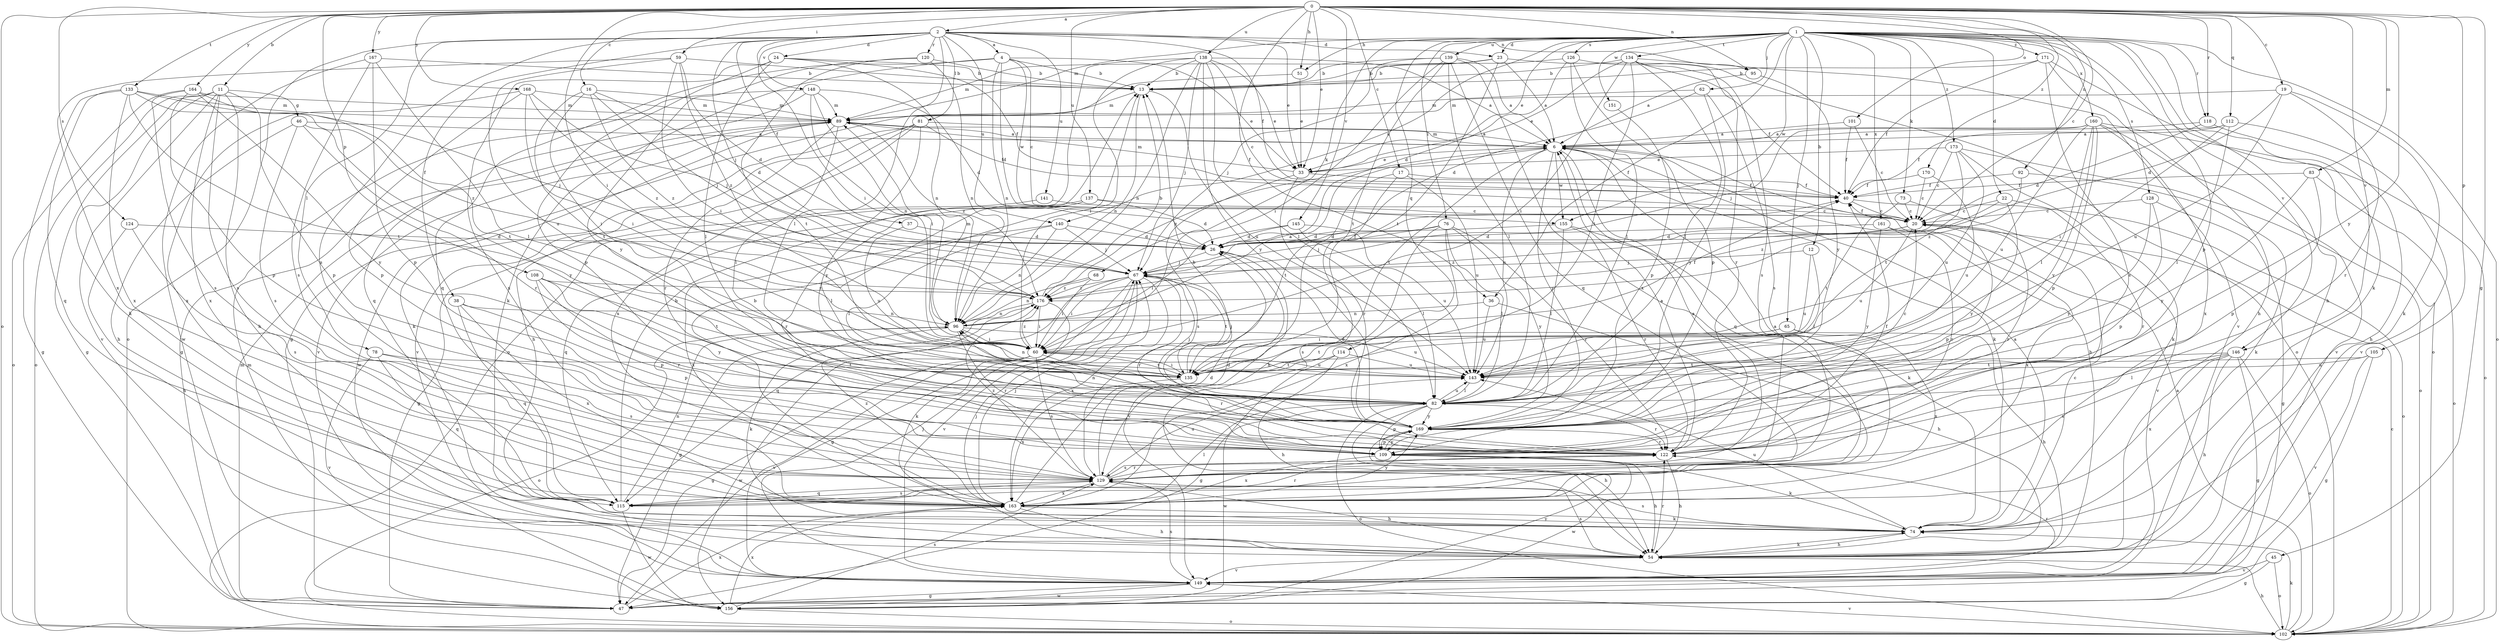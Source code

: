 strict digraph  {
0;
1;
2;
4;
6;
11;
12;
13;
16;
17;
19;
20;
22;
23;
24;
26;
33;
36;
37;
38;
40;
45;
46;
47;
51;
54;
59;
60;
62;
65;
67;
68;
73;
74;
76;
78;
81;
82;
83;
89;
92;
95;
96;
101;
102;
105;
108;
109;
112;
114;
115;
118;
120;
122;
124;
126;
128;
129;
133;
134;
135;
137;
138;
139;
140;
141;
143;
145;
146;
148;
149;
151;
155;
156;
160;
161;
163;
164;
167;
168;
169;
170;
171;
173;
176;
0 -> 2  [label=a];
0 -> 11  [label=b];
0 -> 16  [label=c];
0 -> 17  [label=c];
0 -> 19  [label=c];
0 -> 20  [label=c];
0 -> 33  [label=e];
0 -> 36  [label=f];
0 -> 45  [label=g];
0 -> 51  [label=h];
0 -> 59  [label=i];
0 -> 60  [label=i];
0 -> 83  [label=m];
0 -> 92  [label=n];
0 -> 95  [label=n];
0 -> 101  [label=o];
0 -> 102  [label=o];
0 -> 105  [label=p];
0 -> 108  [label=p];
0 -> 112  [label=q];
0 -> 118  [label=r];
0 -> 124  [label=s];
0 -> 133  [label=t];
0 -> 137  [label=u];
0 -> 138  [label=u];
0 -> 145  [label=v];
0 -> 146  [label=v];
0 -> 164  [label=y];
0 -> 167  [label=y];
0 -> 168  [label=y];
0 -> 169  [label=y];
0 -> 170  [label=z];
1 -> 12  [label=b];
1 -> 22  [label=d];
1 -> 23  [label=d];
1 -> 33  [label=e];
1 -> 36  [label=f];
1 -> 51  [label=h];
1 -> 54  [label=h];
1 -> 62  [label=j];
1 -> 65  [label=j];
1 -> 68  [label=k];
1 -> 73  [label=k];
1 -> 74  [label=k];
1 -> 76  [label=l];
1 -> 89  [label=m];
1 -> 102  [label=o];
1 -> 109  [label=p];
1 -> 114  [label=q];
1 -> 118  [label=r];
1 -> 126  [label=s];
1 -> 128  [label=s];
1 -> 134  [label=t];
1 -> 139  [label=u];
1 -> 140  [label=u];
1 -> 146  [label=v];
1 -> 151  [label=w];
1 -> 155  [label=w];
1 -> 160  [label=x];
1 -> 161  [label=x];
1 -> 171  [label=z];
1 -> 173  [label=z];
2 -> 4  [label=a];
2 -> 23  [label=d];
2 -> 24  [label=d];
2 -> 33  [label=e];
2 -> 37  [label=f];
2 -> 38  [label=f];
2 -> 40  [label=f];
2 -> 60  [label=i];
2 -> 67  [label=j];
2 -> 78  [label=l];
2 -> 81  [label=l];
2 -> 82  [label=l];
2 -> 95  [label=n];
2 -> 102  [label=o];
2 -> 120  [label=r];
2 -> 129  [label=s];
2 -> 140  [label=u];
2 -> 141  [label=u];
2 -> 148  [label=v];
4 -> 13  [label=b];
4 -> 20  [label=c];
4 -> 26  [label=d];
4 -> 33  [label=e];
4 -> 74  [label=k];
4 -> 96  [label=n];
4 -> 115  [label=q];
4 -> 155  [label=w];
6 -> 33  [label=e];
6 -> 54  [label=h];
6 -> 74  [label=k];
6 -> 89  [label=m];
6 -> 115  [label=q];
6 -> 135  [label=t];
6 -> 143  [label=u];
6 -> 155  [label=w];
6 -> 169  [label=y];
6 -> 176  [label=z];
11 -> 46  [label=g];
11 -> 47  [label=g];
11 -> 54  [label=h];
11 -> 74  [label=k];
11 -> 102  [label=o];
11 -> 109  [label=p];
11 -> 129  [label=s];
11 -> 149  [label=v];
11 -> 163  [label=x];
12 -> 67  [label=j];
12 -> 82  [label=l];
12 -> 143  [label=u];
13 -> 89  [label=m];
13 -> 96  [label=n];
13 -> 143  [label=u];
16 -> 26  [label=d];
16 -> 60  [label=i];
16 -> 67  [label=j];
16 -> 89  [label=m];
16 -> 135  [label=t];
16 -> 176  [label=z];
17 -> 40  [label=f];
17 -> 54  [label=h];
17 -> 135  [label=t];
17 -> 143  [label=u];
19 -> 26  [label=d];
19 -> 74  [label=k];
19 -> 89  [label=m];
19 -> 122  [label=r];
19 -> 143  [label=u];
20 -> 26  [label=d];
20 -> 40  [label=f];
20 -> 109  [label=p];
20 -> 122  [label=r];
20 -> 143  [label=u];
20 -> 176  [label=z];
22 -> 20  [label=c];
22 -> 122  [label=r];
22 -> 169  [label=y];
22 -> 176  [label=z];
23 -> 6  [label=a];
23 -> 13  [label=b];
23 -> 40  [label=f];
23 -> 89  [label=m];
23 -> 135  [label=t];
24 -> 13  [label=b];
24 -> 40  [label=f];
24 -> 82  [label=l];
24 -> 96  [label=n];
24 -> 109  [label=p];
24 -> 163  [label=x];
26 -> 67  [label=j];
26 -> 149  [label=v];
33 -> 40  [label=f];
33 -> 89  [label=m];
33 -> 122  [label=r];
33 -> 129  [label=s];
36 -> 54  [label=h];
36 -> 96  [label=n];
36 -> 143  [label=u];
37 -> 26  [label=d];
37 -> 143  [label=u];
38 -> 96  [label=n];
38 -> 109  [label=p];
38 -> 115  [label=q];
38 -> 163  [label=x];
40 -> 20  [label=c];
40 -> 102  [label=o];
45 -> 47  [label=g];
45 -> 102  [label=o];
45 -> 149  [label=v];
46 -> 6  [label=a];
46 -> 54  [label=h];
46 -> 122  [label=r];
46 -> 129  [label=s];
46 -> 169  [label=y];
47 -> 89  [label=m];
47 -> 163  [label=x];
51 -> 33  [label=e];
51 -> 47  [label=g];
54 -> 67  [label=j];
54 -> 74  [label=k];
54 -> 122  [label=r];
54 -> 129  [label=s];
54 -> 149  [label=v];
59 -> 13  [label=b];
59 -> 26  [label=d];
59 -> 60  [label=i];
59 -> 143  [label=u];
59 -> 163  [label=x];
59 -> 176  [label=z];
60 -> 47  [label=g];
60 -> 122  [label=r];
60 -> 129  [label=s];
60 -> 135  [label=t];
60 -> 143  [label=u];
60 -> 149  [label=v];
60 -> 156  [label=w];
60 -> 176  [label=z];
62 -> 26  [label=d];
62 -> 89  [label=m];
62 -> 129  [label=s];
62 -> 169  [label=y];
65 -> 54  [label=h];
65 -> 60  [label=i];
65 -> 135  [label=t];
65 -> 163  [label=x];
67 -> 40  [label=f];
67 -> 47  [label=g];
67 -> 60  [label=i];
67 -> 115  [label=q];
67 -> 122  [label=r];
67 -> 135  [label=t];
67 -> 149  [label=v];
67 -> 163  [label=x];
67 -> 176  [label=z];
68 -> 60  [label=i];
68 -> 96  [label=n];
68 -> 176  [label=z];
73 -> 20  [label=c];
73 -> 135  [label=t];
73 -> 149  [label=v];
74 -> 6  [label=a];
74 -> 20  [label=c];
74 -> 54  [label=h];
74 -> 129  [label=s];
74 -> 143  [label=u];
76 -> 26  [label=d];
76 -> 67  [label=j];
76 -> 82  [label=l];
76 -> 122  [label=r];
76 -> 129  [label=s];
76 -> 163  [label=x];
76 -> 169  [label=y];
78 -> 115  [label=q];
78 -> 129  [label=s];
78 -> 135  [label=t];
78 -> 149  [label=v];
81 -> 6  [label=a];
81 -> 40  [label=f];
81 -> 54  [label=h];
81 -> 149  [label=v];
81 -> 156  [label=w];
81 -> 163  [label=x];
81 -> 169  [label=y];
82 -> 20  [label=c];
82 -> 54  [label=h];
82 -> 67  [label=j];
82 -> 102  [label=o];
82 -> 109  [label=p];
82 -> 122  [label=r];
82 -> 143  [label=u];
82 -> 156  [label=w];
82 -> 169  [label=y];
83 -> 40  [label=f];
83 -> 102  [label=o];
83 -> 109  [label=p];
83 -> 169  [label=y];
89 -> 6  [label=a];
89 -> 74  [label=k];
89 -> 82  [label=l];
89 -> 122  [label=r];
89 -> 149  [label=v];
89 -> 176  [label=z];
92 -> 40  [label=f];
92 -> 74  [label=k];
92 -> 176  [label=z];
95 -> 6  [label=a];
95 -> 169  [label=y];
96 -> 6  [label=a];
96 -> 40  [label=f];
96 -> 60  [label=i];
96 -> 74  [label=k];
96 -> 89  [label=m];
96 -> 102  [label=o];
96 -> 122  [label=r];
96 -> 143  [label=u];
101 -> 6  [label=a];
101 -> 20  [label=c];
101 -> 40  [label=f];
102 -> 6  [label=a];
102 -> 20  [label=c];
102 -> 54  [label=h];
102 -> 74  [label=k];
102 -> 149  [label=v];
105 -> 47  [label=g];
105 -> 135  [label=t];
105 -> 143  [label=u];
105 -> 149  [label=v];
108 -> 109  [label=p];
108 -> 122  [label=r];
108 -> 135  [label=t];
108 -> 169  [label=y];
108 -> 176  [label=z];
109 -> 54  [label=h];
109 -> 74  [label=k];
109 -> 156  [label=w];
109 -> 163  [label=x];
109 -> 169  [label=y];
112 -> 6  [label=a];
112 -> 40  [label=f];
112 -> 60  [label=i];
112 -> 82  [label=l];
112 -> 149  [label=v];
114 -> 47  [label=g];
114 -> 54  [label=h];
114 -> 135  [label=t];
114 -> 143  [label=u];
115 -> 13  [label=b];
115 -> 96  [label=n];
115 -> 122  [label=r];
115 -> 129  [label=s];
115 -> 156  [label=w];
118 -> 6  [label=a];
118 -> 26  [label=d];
118 -> 54  [label=h];
120 -> 13  [label=b];
120 -> 96  [label=n];
120 -> 135  [label=t];
120 -> 169  [label=y];
122 -> 6  [label=a];
122 -> 40  [label=f];
122 -> 54  [label=h];
122 -> 129  [label=s];
124 -> 26  [label=d];
124 -> 54  [label=h];
124 -> 129  [label=s];
126 -> 13  [label=b];
126 -> 26  [label=d];
126 -> 82  [label=l];
126 -> 102  [label=o];
126 -> 109  [label=p];
128 -> 20  [label=c];
128 -> 47  [label=g];
128 -> 109  [label=p];
128 -> 169  [label=y];
129 -> 6  [label=a];
129 -> 26  [label=d];
129 -> 54  [label=h];
129 -> 115  [label=q];
129 -> 122  [label=r];
129 -> 143  [label=u];
129 -> 163  [label=x];
129 -> 176  [label=z];
133 -> 47  [label=g];
133 -> 67  [label=j];
133 -> 89  [label=m];
133 -> 115  [label=q];
133 -> 135  [label=t];
133 -> 163  [label=x];
133 -> 176  [label=z];
134 -> 13  [label=b];
134 -> 33  [label=e];
134 -> 60  [label=i];
134 -> 82  [label=l];
134 -> 122  [label=r];
134 -> 129  [label=s];
134 -> 135  [label=t];
134 -> 149  [label=v];
135 -> 60  [label=i];
135 -> 67  [label=j];
135 -> 96  [label=n];
135 -> 163  [label=x];
137 -> 20  [label=c];
137 -> 26  [label=d];
137 -> 82  [label=l];
137 -> 115  [label=q];
137 -> 122  [label=r];
138 -> 6  [label=a];
138 -> 13  [label=b];
138 -> 20  [label=c];
138 -> 33  [label=e];
138 -> 60  [label=i];
138 -> 67  [label=j];
138 -> 82  [label=l];
138 -> 96  [label=n];
138 -> 102  [label=o];
138 -> 169  [label=y];
139 -> 6  [label=a];
139 -> 13  [label=b];
139 -> 60  [label=i];
139 -> 67  [label=j];
139 -> 82  [label=l];
139 -> 115  [label=q];
139 -> 135  [label=t];
139 -> 163  [label=x];
140 -> 26  [label=d];
140 -> 67  [label=j];
140 -> 82  [label=l];
140 -> 96  [label=n];
140 -> 163  [label=x];
141 -> 20  [label=c];
141 -> 47  [label=g];
143 -> 82  [label=l];
145 -> 26  [label=d];
145 -> 60  [label=i];
145 -> 82  [label=l];
145 -> 143  [label=u];
146 -> 47  [label=g];
146 -> 54  [label=h];
146 -> 82  [label=l];
146 -> 102  [label=o];
146 -> 129  [label=s];
146 -> 135  [label=t];
146 -> 163  [label=x];
148 -> 26  [label=d];
148 -> 47  [label=g];
148 -> 60  [label=i];
148 -> 89  [label=m];
148 -> 96  [label=n];
148 -> 115  [label=q];
149 -> 47  [label=g];
149 -> 67  [label=j];
149 -> 122  [label=r];
149 -> 129  [label=s];
149 -> 156  [label=w];
151 -> 109  [label=p];
155 -> 26  [label=d];
155 -> 74  [label=k];
155 -> 82  [label=l];
155 -> 122  [label=r];
156 -> 89  [label=m];
156 -> 102  [label=o];
156 -> 129  [label=s];
156 -> 163  [label=x];
156 -> 169  [label=y];
160 -> 6  [label=a];
160 -> 67  [label=j];
160 -> 82  [label=l];
160 -> 102  [label=o];
160 -> 109  [label=p];
160 -> 143  [label=u];
160 -> 149  [label=v];
160 -> 163  [label=x];
160 -> 169  [label=y];
161 -> 26  [label=d];
161 -> 122  [label=r];
161 -> 163  [label=x];
161 -> 169  [label=y];
163 -> 6  [label=a];
163 -> 13  [label=b];
163 -> 26  [label=d];
163 -> 54  [label=h];
163 -> 67  [label=j];
163 -> 74  [label=k];
163 -> 82  [label=l];
163 -> 169  [label=y];
163 -> 176  [label=z];
164 -> 89  [label=m];
164 -> 102  [label=o];
164 -> 109  [label=p];
164 -> 129  [label=s];
164 -> 135  [label=t];
164 -> 169  [label=y];
167 -> 13  [label=b];
167 -> 82  [label=l];
167 -> 109  [label=p];
167 -> 129  [label=s];
167 -> 156  [label=w];
168 -> 60  [label=i];
168 -> 67  [label=j];
168 -> 89  [label=m];
168 -> 109  [label=p];
168 -> 163  [label=x];
168 -> 176  [label=z];
169 -> 13  [label=b];
169 -> 26  [label=d];
169 -> 96  [label=n];
169 -> 109  [label=p];
169 -> 122  [label=r];
170 -> 20  [label=c];
170 -> 40  [label=f];
170 -> 143  [label=u];
171 -> 13  [label=b];
171 -> 40  [label=f];
171 -> 54  [label=h];
171 -> 102  [label=o];
171 -> 129  [label=s];
173 -> 20  [label=c];
173 -> 33  [label=e];
173 -> 74  [label=k];
173 -> 102  [label=o];
173 -> 135  [label=t];
173 -> 143  [label=u];
176 -> 13  [label=b];
176 -> 47  [label=g];
176 -> 60  [label=i];
176 -> 74  [label=k];
176 -> 96  [label=n];
}
